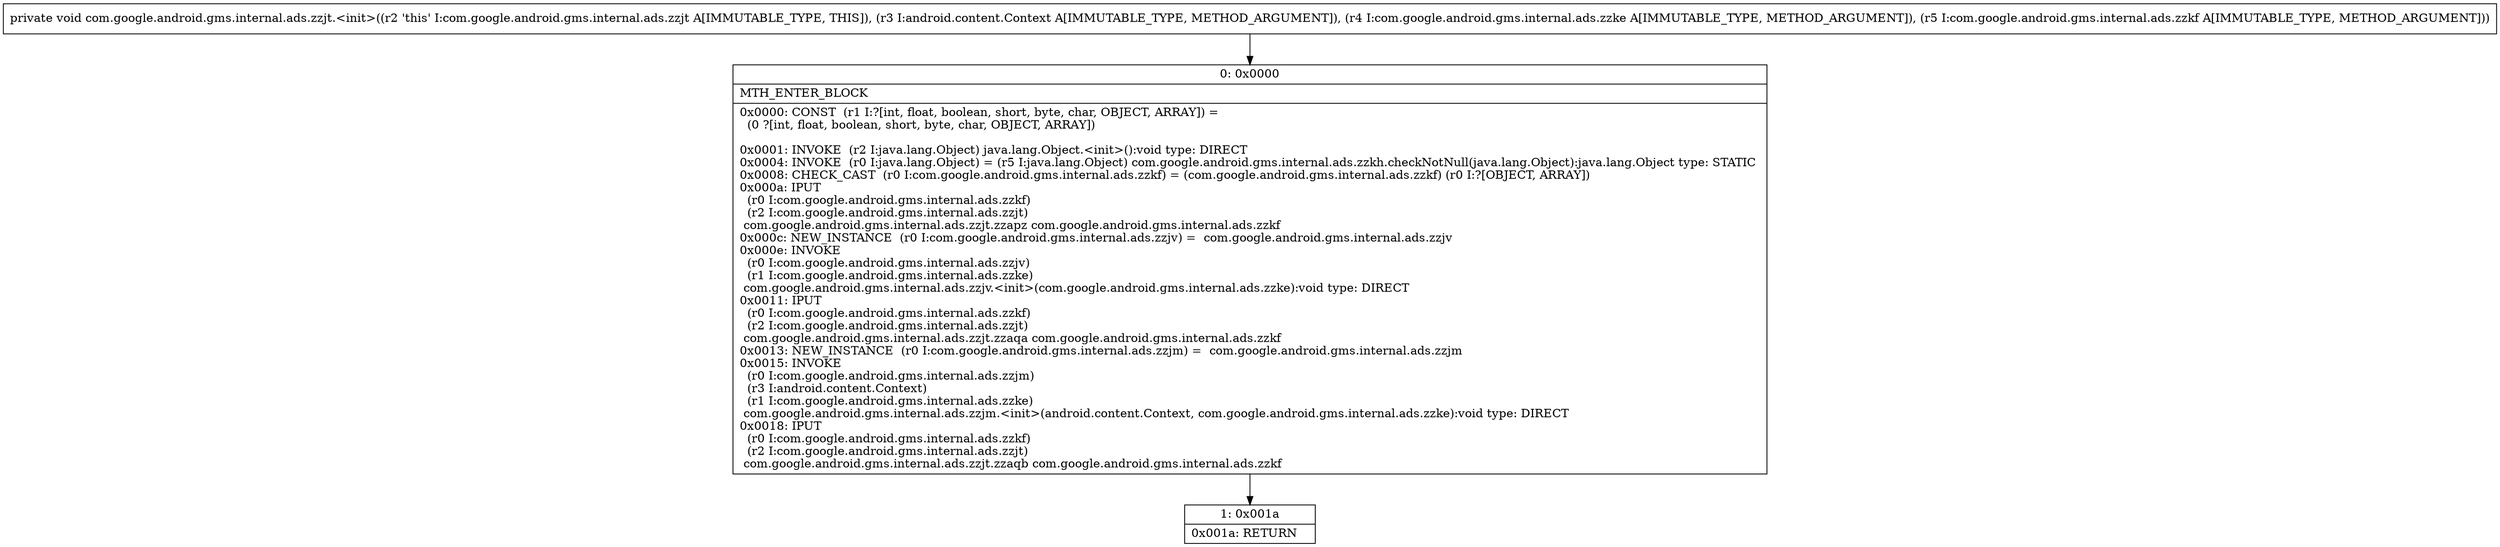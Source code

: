 digraph "CFG forcom.google.android.gms.internal.ads.zzjt.\<init\>(Landroid\/content\/Context;Lcom\/google\/android\/gms\/internal\/ads\/zzke;Lcom\/google\/android\/gms\/internal\/ads\/zzkf;)V" {
Node_0 [shape=record,label="{0\:\ 0x0000|MTH_ENTER_BLOCK\l|0x0000: CONST  (r1 I:?[int, float, boolean, short, byte, char, OBJECT, ARRAY]) = \l  (0 ?[int, float, boolean, short, byte, char, OBJECT, ARRAY])\l \l0x0001: INVOKE  (r2 I:java.lang.Object) java.lang.Object.\<init\>():void type: DIRECT \l0x0004: INVOKE  (r0 I:java.lang.Object) = (r5 I:java.lang.Object) com.google.android.gms.internal.ads.zzkh.checkNotNull(java.lang.Object):java.lang.Object type: STATIC \l0x0008: CHECK_CAST  (r0 I:com.google.android.gms.internal.ads.zzkf) = (com.google.android.gms.internal.ads.zzkf) (r0 I:?[OBJECT, ARRAY]) \l0x000a: IPUT  \l  (r0 I:com.google.android.gms.internal.ads.zzkf)\l  (r2 I:com.google.android.gms.internal.ads.zzjt)\l com.google.android.gms.internal.ads.zzjt.zzapz com.google.android.gms.internal.ads.zzkf \l0x000c: NEW_INSTANCE  (r0 I:com.google.android.gms.internal.ads.zzjv) =  com.google.android.gms.internal.ads.zzjv \l0x000e: INVOKE  \l  (r0 I:com.google.android.gms.internal.ads.zzjv)\l  (r1 I:com.google.android.gms.internal.ads.zzke)\l com.google.android.gms.internal.ads.zzjv.\<init\>(com.google.android.gms.internal.ads.zzke):void type: DIRECT \l0x0011: IPUT  \l  (r0 I:com.google.android.gms.internal.ads.zzkf)\l  (r2 I:com.google.android.gms.internal.ads.zzjt)\l com.google.android.gms.internal.ads.zzjt.zzaqa com.google.android.gms.internal.ads.zzkf \l0x0013: NEW_INSTANCE  (r0 I:com.google.android.gms.internal.ads.zzjm) =  com.google.android.gms.internal.ads.zzjm \l0x0015: INVOKE  \l  (r0 I:com.google.android.gms.internal.ads.zzjm)\l  (r3 I:android.content.Context)\l  (r1 I:com.google.android.gms.internal.ads.zzke)\l com.google.android.gms.internal.ads.zzjm.\<init\>(android.content.Context, com.google.android.gms.internal.ads.zzke):void type: DIRECT \l0x0018: IPUT  \l  (r0 I:com.google.android.gms.internal.ads.zzkf)\l  (r2 I:com.google.android.gms.internal.ads.zzjt)\l com.google.android.gms.internal.ads.zzjt.zzaqb com.google.android.gms.internal.ads.zzkf \l}"];
Node_1 [shape=record,label="{1\:\ 0x001a|0x001a: RETURN   \l}"];
MethodNode[shape=record,label="{private void com.google.android.gms.internal.ads.zzjt.\<init\>((r2 'this' I:com.google.android.gms.internal.ads.zzjt A[IMMUTABLE_TYPE, THIS]), (r3 I:android.content.Context A[IMMUTABLE_TYPE, METHOD_ARGUMENT]), (r4 I:com.google.android.gms.internal.ads.zzke A[IMMUTABLE_TYPE, METHOD_ARGUMENT]), (r5 I:com.google.android.gms.internal.ads.zzkf A[IMMUTABLE_TYPE, METHOD_ARGUMENT])) }"];
MethodNode -> Node_0;
Node_0 -> Node_1;
}


